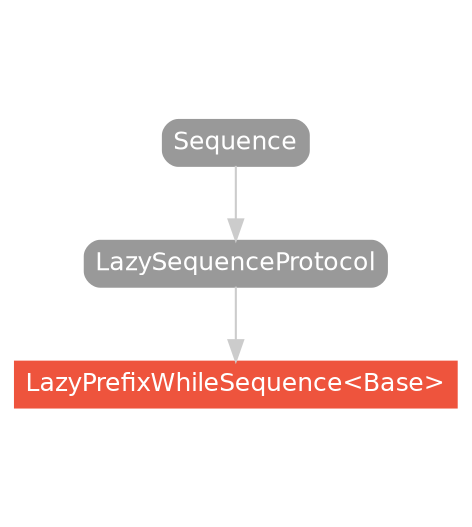 strict digraph "LazyPrefixWhileSequence<Base> - Type Hierarchy - SwiftDoc.org" {
    pad="0.1,0.8"
    node [shape=box, style="filled,rounded", color="#999999", fillcolor="#999999", fontcolor=white, fontname=Helvetica, fontnames="Helvetica,sansserif", fontsize=12, margin="0.07,0.05", height="0.3"]
    edge [color="#cccccc"]
    "LazyPrefixWhileSequence<Base>" [URL="/type/LazyPrefixWhileSequence/", style="filled", fillcolor="#ee543d", color="#ee543d"]
    "LazySequenceProtocol" [URL="/protocol/LazySequenceProtocol/hierarchy/"]
    "Sequence" [URL="/protocol/Sequence/hierarchy/"]    "LazySequenceProtocol" -> "LazyPrefixWhileSequence<Base>"
    "Sequence" -> "LazySequenceProtocol"
    subgraph Types {
        rank = max; "LazyPrefixWhileSequence<Base>";
    }
}